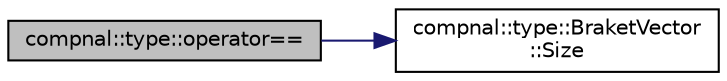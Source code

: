 digraph "compnal::type::operator=="
{
 // INTERACTIVE_SVG=YES
 // LATEX_PDF_SIZE
  edge [fontname="Helvetica",fontsize="10",labelfontname="Helvetica",labelfontsize="10"];
  node [fontname="Helvetica",fontsize="10",shape=record];
  rankdir="LR";
  Node1 [label="compnal::type::operator==",height=0.2,width=0.4,color="black", fillcolor="grey75", style="filled", fontcolor="black",tooltip="Operator overloading: equality operator."];
  Node1 -> Node2 [color="midnightblue",fontsize="10",style="solid",fontname="Helvetica"];
  Node2 [label="compnal::type::BraketVector\l::Size",height=0.2,width=0.4,color="black", fillcolor="white", style="filled",URL="$d6/dfd/classcompnal_1_1type_1_1_braket_vector.html#a5253d2f4d72befbcaf32fa943e47c27b",tooltip="Return the BraketVector size as std::int64_t."];
}
